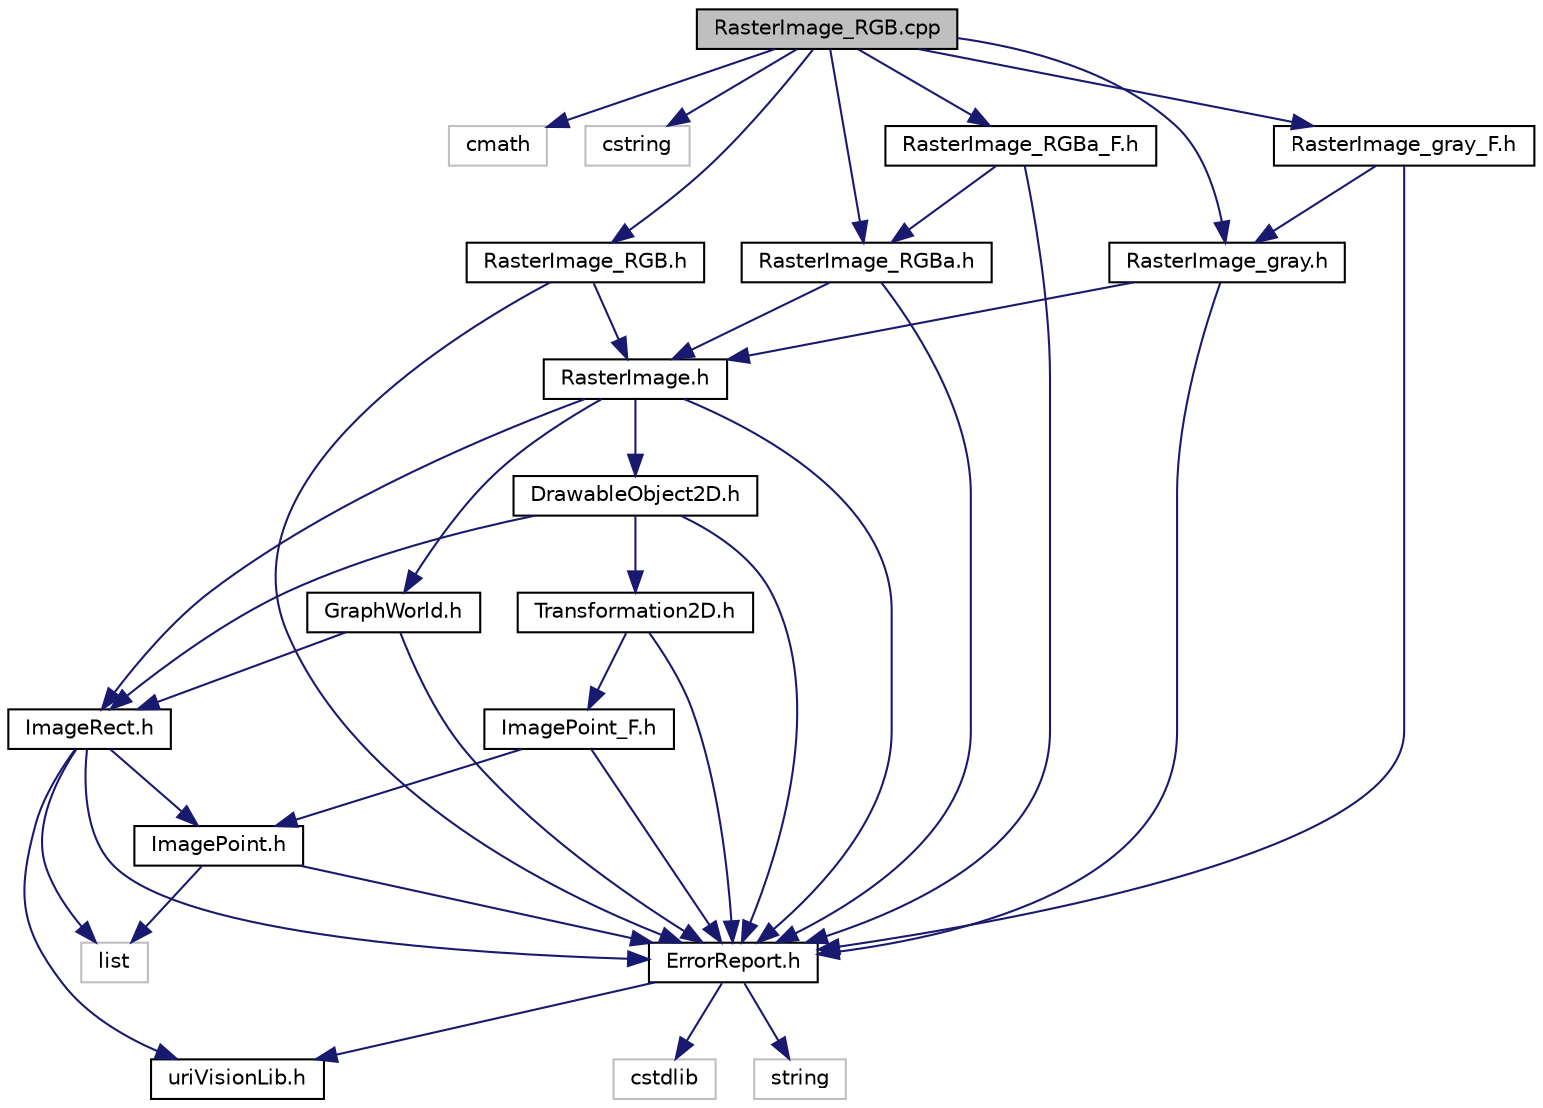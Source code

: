 digraph "RasterImage_RGB.cpp"
{
  edge [fontname="Helvetica",fontsize="10",labelfontname="Helvetica",labelfontsize="10"];
  node [fontname="Helvetica",fontsize="10",shape=record];
  Node1 [label="RasterImage_RGB.cpp",height=0.2,width=0.4,color="black", fillcolor="grey75", style="filled", fontcolor="black"];
  Node1 -> Node2 [color="midnightblue",fontsize="10",style="solid",fontname="Helvetica"];
  Node2 [label="cmath",height=0.2,width=0.4,color="grey75", fillcolor="white", style="filled"];
  Node1 -> Node3 [color="midnightblue",fontsize="10",style="solid",fontname="Helvetica"];
  Node3 [label="cstring",height=0.2,width=0.4,color="grey75", fillcolor="white", style="filled"];
  Node1 -> Node4 [color="midnightblue",fontsize="10",style="solid",fontname="Helvetica"];
  Node4 [label="RasterImage_gray.h",height=0.2,width=0.4,color="black", fillcolor="white", style="filled",URL="$RasterImage__gray_8h.html"];
  Node4 -> Node5 [color="midnightblue",fontsize="10",style="solid",fontname="Helvetica"];
  Node5 [label="ErrorReport.h",height=0.2,width=0.4,color="black", fillcolor="white", style="filled",URL="$ErrorReport_8h.html"];
  Node5 -> Node6 [color="midnightblue",fontsize="10",style="solid",fontname="Helvetica"];
  Node6 [label="string",height=0.2,width=0.4,color="grey75", fillcolor="white", style="filled"];
  Node5 -> Node7 [color="midnightblue",fontsize="10",style="solid",fontname="Helvetica"];
  Node7 [label="cstdlib",height=0.2,width=0.4,color="grey75", fillcolor="white", style="filled"];
  Node5 -> Node8 [color="midnightblue",fontsize="10",style="solid",fontname="Helvetica"];
  Node8 [label="uriVisionLib.h",height=0.2,width=0.4,color="black", fillcolor="white", style="filled",URL="$uriVisionLib_8h.html"];
  Node4 -> Node9 [color="midnightblue",fontsize="10",style="solid",fontname="Helvetica"];
  Node9 [label="RasterImage.h",height=0.2,width=0.4,color="black", fillcolor="white", style="filled",URL="$RasterImage_8h.html"];
  Node9 -> Node5 [color="midnightblue",fontsize="10",style="solid",fontname="Helvetica"];
  Node9 -> Node10 [color="midnightblue",fontsize="10",style="solid",fontname="Helvetica"];
  Node10 [label="ImageRect.h",height=0.2,width=0.4,color="black", fillcolor="white", style="filled",URL="$ImageRect_8h.html"];
  Node10 -> Node11 [color="midnightblue",fontsize="10",style="solid",fontname="Helvetica"];
  Node11 [label="list",height=0.2,width=0.4,color="grey75", fillcolor="white", style="filled"];
  Node10 -> Node5 [color="midnightblue",fontsize="10",style="solid",fontname="Helvetica"];
  Node10 -> Node8 [color="midnightblue",fontsize="10",style="solid",fontname="Helvetica"];
  Node10 -> Node12 [color="midnightblue",fontsize="10",style="solid",fontname="Helvetica"];
  Node12 [label="ImagePoint.h",height=0.2,width=0.4,color="black", fillcolor="white", style="filled",URL="$ImagePoint_8h.html"];
  Node12 -> Node11 [color="midnightblue",fontsize="10",style="solid",fontname="Helvetica"];
  Node12 -> Node5 [color="midnightblue",fontsize="10",style="solid",fontname="Helvetica"];
  Node9 -> Node13 [color="midnightblue",fontsize="10",style="solid",fontname="Helvetica"];
  Node13 [label="DrawableObject2D.h",height=0.2,width=0.4,color="black", fillcolor="white", style="filled",URL="$DrawableObject2D_8h.html"];
  Node13 -> Node5 [color="midnightblue",fontsize="10",style="solid",fontname="Helvetica"];
  Node13 -> Node10 [color="midnightblue",fontsize="10",style="solid",fontname="Helvetica"];
  Node13 -> Node14 [color="midnightblue",fontsize="10",style="solid",fontname="Helvetica"];
  Node14 [label="Transformation2D.h",height=0.2,width=0.4,color="black", fillcolor="white", style="filled",URL="$Transformation2D_8h.html"];
  Node14 -> Node5 [color="midnightblue",fontsize="10",style="solid",fontname="Helvetica"];
  Node14 -> Node15 [color="midnightblue",fontsize="10",style="solid",fontname="Helvetica"];
  Node15 [label="ImagePoint_F.h",height=0.2,width=0.4,color="black", fillcolor="white", style="filled",URL="$ImagePoint__F_8h.html"];
  Node15 -> Node5 [color="midnightblue",fontsize="10",style="solid",fontname="Helvetica"];
  Node15 -> Node12 [color="midnightblue",fontsize="10",style="solid",fontname="Helvetica"];
  Node9 -> Node16 [color="midnightblue",fontsize="10",style="solid",fontname="Helvetica"];
  Node16 [label="GraphWorld.h",height=0.2,width=0.4,color="black", fillcolor="white", style="filled",URL="$GraphWorld_8h.html"];
  Node16 -> Node5 [color="midnightblue",fontsize="10",style="solid",fontname="Helvetica"];
  Node16 -> Node10 [color="midnightblue",fontsize="10",style="solid",fontname="Helvetica"];
  Node1 -> Node17 [color="midnightblue",fontsize="10",style="solid",fontname="Helvetica"];
  Node17 [label="RasterImage_gray_F.h",height=0.2,width=0.4,color="black", fillcolor="white", style="filled",URL="$RasterImage__gray__F_8h.html"];
  Node17 -> Node5 [color="midnightblue",fontsize="10",style="solid",fontname="Helvetica"];
  Node17 -> Node4 [color="midnightblue",fontsize="10",style="solid",fontname="Helvetica"];
  Node1 -> Node18 [color="midnightblue",fontsize="10",style="solid",fontname="Helvetica"];
  Node18 [label="RasterImage_RGB.h",height=0.2,width=0.4,color="black", fillcolor="white", style="filled",URL="$RasterImage__RGB_8h.html"];
  Node18 -> Node5 [color="midnightblue",fontsize="10",style="solid",fontname="Helvetica"];
  Node18 -> Node9 [color="midnightblue",fontsize="10",style="solid",fontname="Helvetica"];
  Node1 -> Node19 [color="midnightblue",fontsize="10",style="solid",fontname="Helvetica"];
  Node19 [label="RasterImage_RGBa.h",height=0.2,width=0.4,color="black", fillcolor="white", style="filled",URL="$RasterImage__RGBa_8h.html"];
  Node19 -> Node5 [color="midnightblue",fontsize="10",style="solid",fontname="Helvetica"];
  Node19 -> Node9 [color="midnightblue",fontsize="10",style="solid",fontname="Helvetica"];
  Node1 -> Node20 [color="midnightblue",fontsize="10",style="solid",fontname="Helvetica"];
  Node20 [label="RasterImage_RGBa_F.h",height=0.2,width=0.4,color="black", fillcolor="white", style="filled",URL="$RasterImage__RGBa__F_8h.html"];
  Node20 -> Node5 [color="midnightblue",fontsize="10",style="solid",fontname="Helvetica"];
  Node20 -> Node19 [color="midnightblue",fontsize="10",style="solid",fontname="Helvetica"];
}
